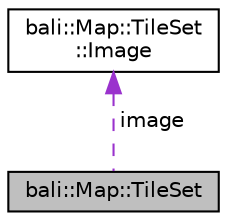 digraph "bali::Map::TileSet"
{
  edge [fontname="Helvetica",fontsize="10",labelfontname="Helvetica",labelfontsize="10"];
  node [fontname="Helvetica",fontsize="10",shape=record];
  Node1 [label="bali::Map::TileSet",height=0.2,width=0.4,color="black", fillcolor="grey75", style="filled" fontcolor="black"];
  Node2 -> Node1 [dir="back",color="darkorchid3",fontsize="10",style="dashed",label=" image" ,fontname="Helvetica"];
  Node2 [label="bali::Map::TileSet\l::Image",height=0.2,width=0.4,color="black", fillcolor="white", style="filled",URL="$structbali_1_1_map_1_1_tile_set_1_1_image.html"];
}
